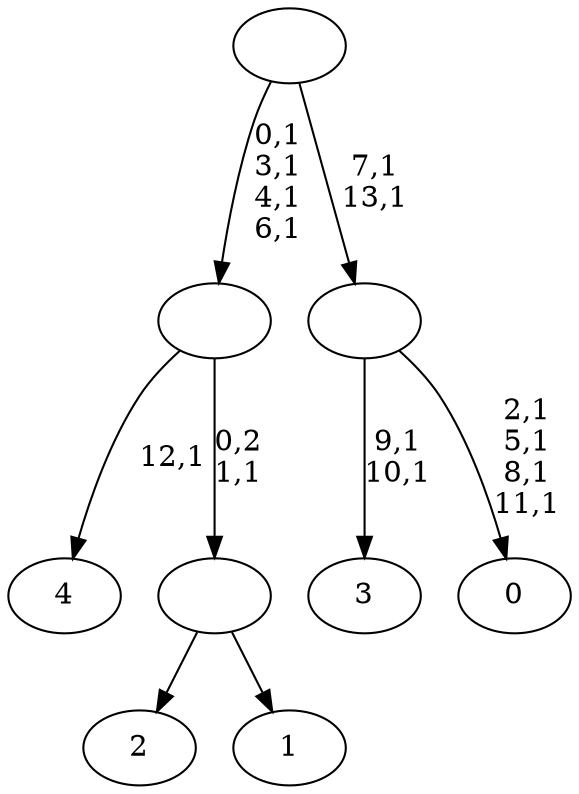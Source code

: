 digraph T {
	19 [label="4"]
	17 [label="3"]
	14 [label="2"]
	13 [label="1"]
	12 [label=""]
	11 [label=""]
	7 [label="0"]
	2 [label=""]
	0 [label=""]
	12 -> 14 [label=""]
	12 -> 13 [label=""]
	11 -> 19 [label="12,1"]
	11 -> 12 [label="0,2\n1,1"]
	2 -> 7 [label="2,1\n5,1\n8,1\n11,1"]
	2 -> 17 [label="9,1\n10,1"]
	0 -> 2 [label="7,1\n13,1"]
	0 -> 11 [label="0,1\n3,1\n4,1\n6,1"]
}

